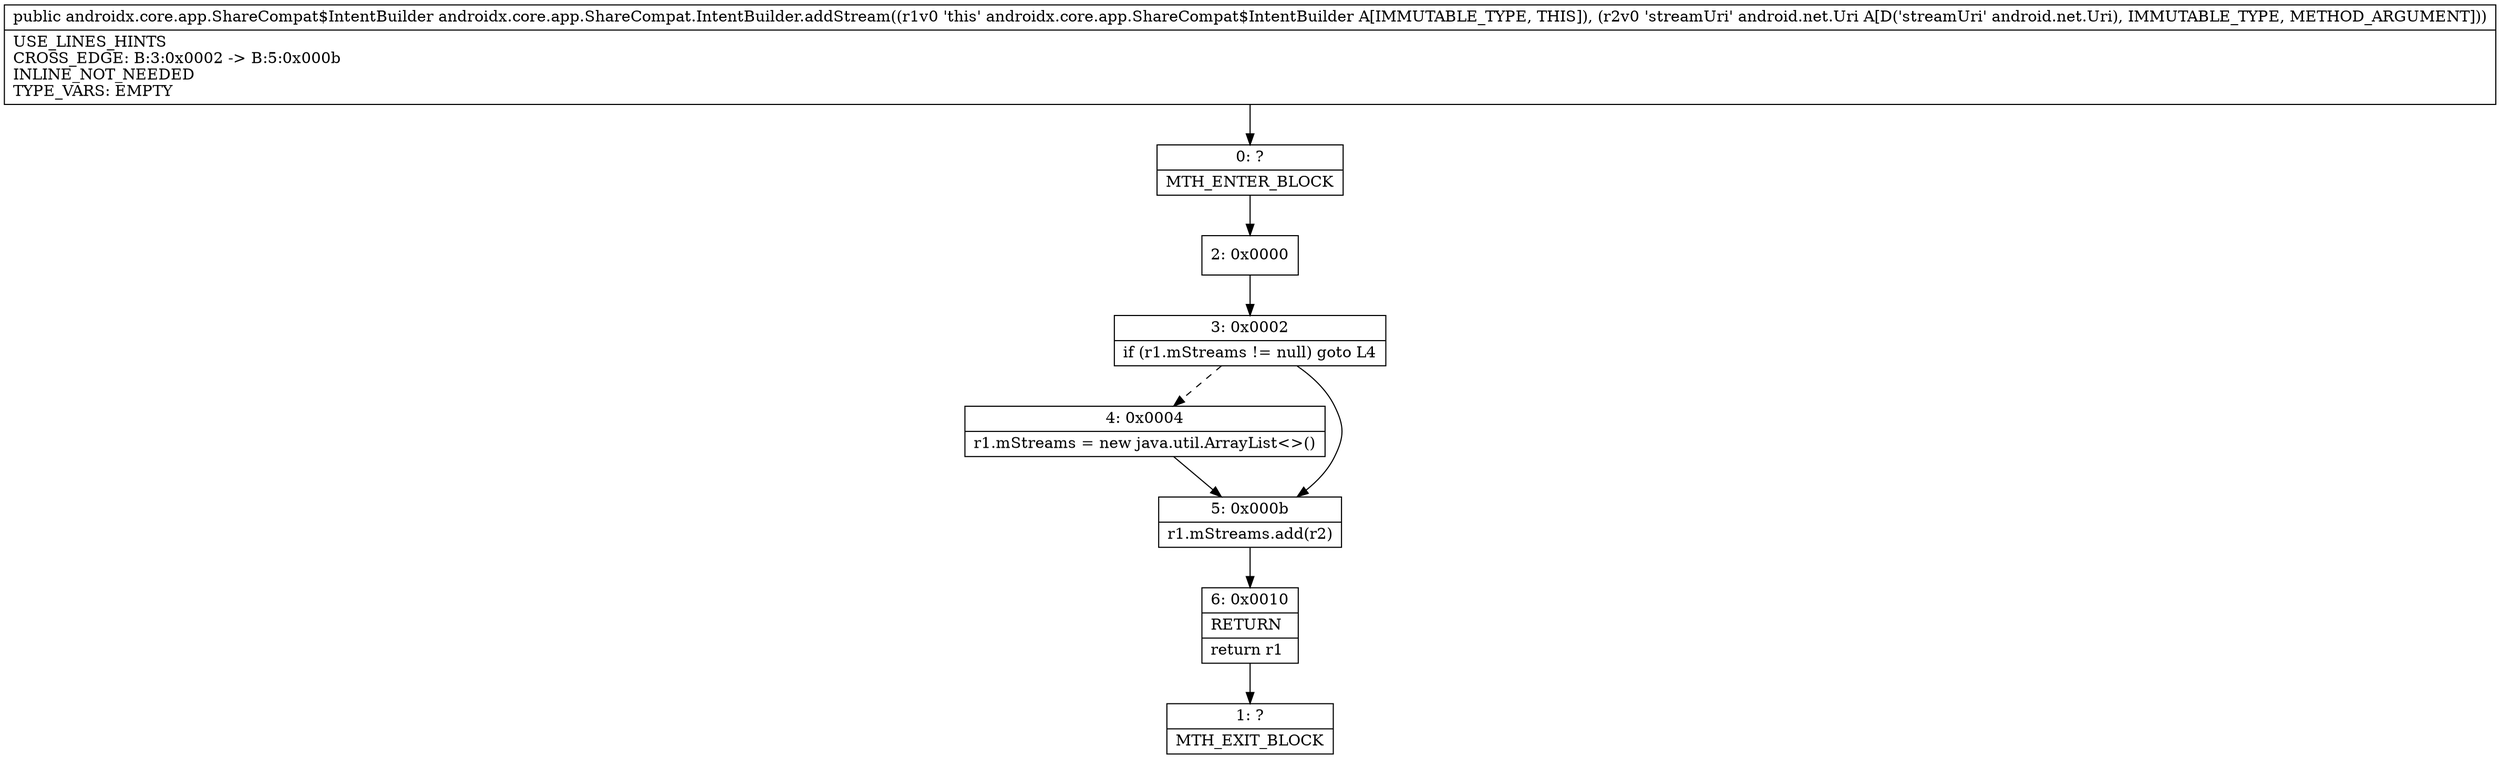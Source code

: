 digraph "CFG forandroidx.core.app.ShareCompat.IntentBuilder.addStream(Landroid\/net\/Uri;)Landroidx\/core\/app\/ShareCompat$IntentBuilder;" {
Node_0 [shape=record,label="{0\:\ ?|MTH_ENTER_BLOCK\l}"];
Node_2 [shape=record,label="{2\:\ 0x0000}"];
Node_3 [shape=record,label="{3\:\ 0x0002|if (r1.mStreams != null) goto L4\l}"];
Node_4 [shape=record,label="{4\:\ 0x0004|r1.mStreams = new java.util.ArrayList\<\>()\l}"];
Node_5 [shape=record,label="{5\:\ 0x000b|r1.mStreams.add(r2)\l}"];
Node_6 [shape=record,label="{6\:\ 0x0010|RETURN\l|return r1\l}"];
Node_1 [shape=record,label="{1\:\ ?|MTH_EXIT_BLOCK\l}"];
MethodNode[shape=record,label="{public androidx.core.app.ShareCompat$IntentBuilder androidx.core.app.ShareCompat.IntentBuilder.addStream((r1v0 'this' androidx.core.app.ShareCompat$IntentBuilder A[IMMUTABLE_TYPE, THIS]), (r2v0 'streamUri' android.net.Uri A[D('streamUri' android.net.Uri), IMMUTABLE_TYPE, METHOD_ARGUMENT]))  | USE_LINES_HINTS\lCROSS_EDGE: B:3:0x0002 \-\> B:5:0x000b\lINLINE_NOT_NEEDED\lTYPE_VARS: EMPTY\l}"];
MethodNode -> Node_0;Node_0 -> Node_2;
Node_2 -> Node_3;
Node_3 -> Node_4[style=dashed];
Node_3 -> Node_5;
Node_4 -> Node_5;
Node_5 -> Node_6;
Node_6 -> Node_1;
}

